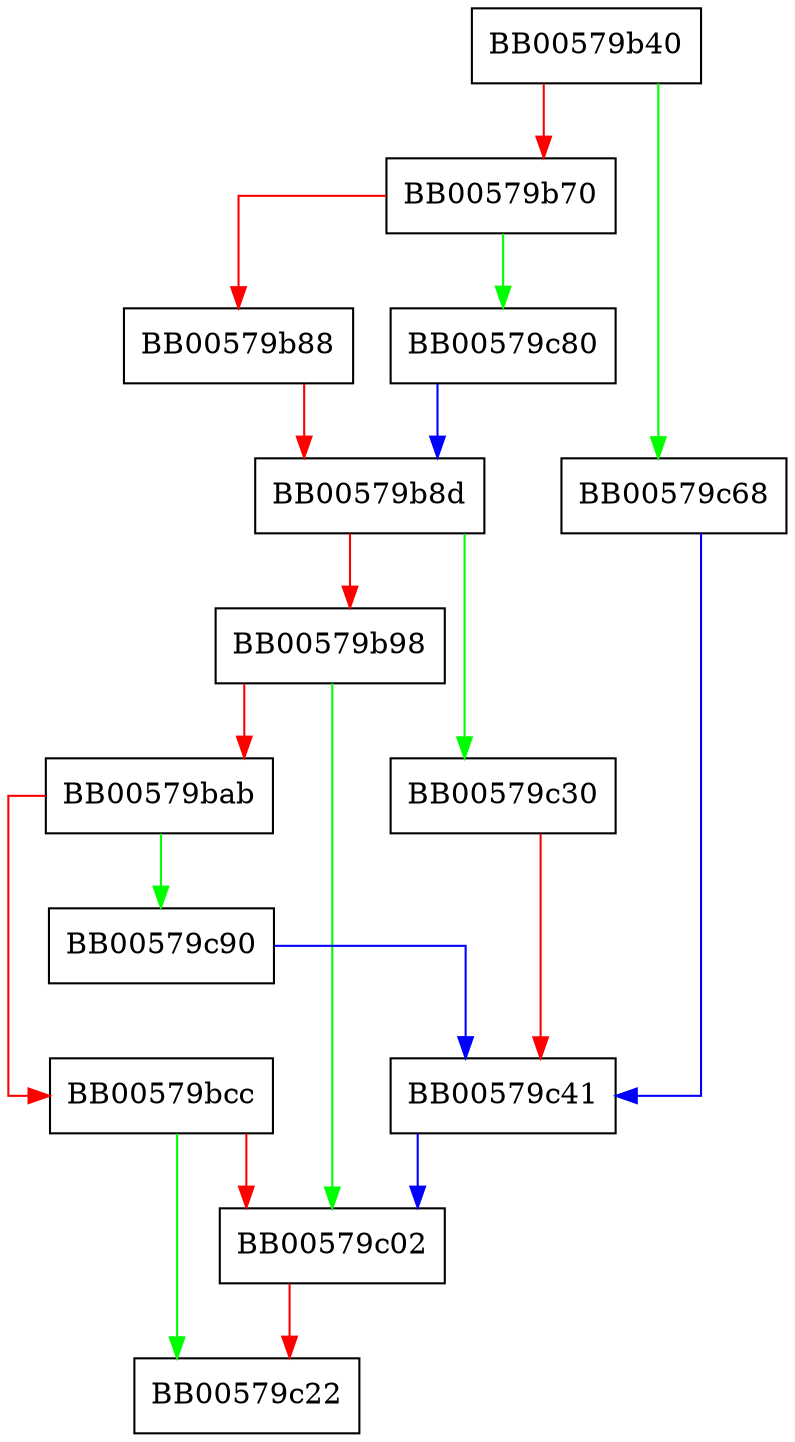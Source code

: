 digraph dh_pub_encode {
  node [shape="box"];
  graph [splines=ortho];
  BB00579b40 -> BB00579c68 [color="green"];
  BB00579b40 -> BB00579b70 [color="red"];
  BB00579b70 -> BB00579c80 [color="green"];
  BB00579b70 -> BB00579b88 [color="red"];
  BB00579b88 -> BB00579b8d [color="red"];
  BB00579b8d -> BB00579c30 [color="green"];
  BB00579b8d -> BB00579b98 [color="red"];
  BB00579b98 -> BB00579c02 [color="green"];
  BB00579b98 -> BB00579bab [color="red"];
  BB00579bab -> BB00579c90 [color="green"];
  BB00579bab -> BB00579bcc [color="red"];
  BB00579bcc -> BB00579c22 [color="green"];
  BB00579bcc -> BB00579c02 [color="red"];
  BB00579c02 -> BB00579c22 [color="red"];
  BB00579c30 -> BB00579c41 [color="red"];
  BB00579c41 -> BB00579c02 [color="blue"];
  BB00579c68 -> BB00579c41 [color="blue"];
  BB00579c80 -> BB00579b8d [color="blue"];
  BB00579c90 -> BB00579c41 [color="blue"];
}